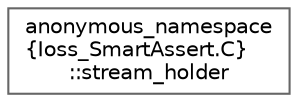 digraph "Graphical Class Hierarchy"
{
 // INTERACTIVE_SVG=YES
 // LATEX_PDF_SIZE
  bgcolor="transparent";
  edge [fontname=Helvetica,fontsize=10,labelfontname=Helvetica,labelfontsize=10];
  node [fontname=Helvetica,fontsize=10,shape=box,height=0.2,width=0.4];
  rankdir="LR";
  Node0 [id="Node000000",label="anonymous_namespace\l\{Ioss_SmartAssert.C\}\l::stream_holder",height=0.2,width=0.4,color="grey40", fillcolor="white", style="filled",URL="$structanonymous__namespace_02Ioss__SmartAssert_8C_03_1_1stream__holder.html",tooltip=" "];
}
